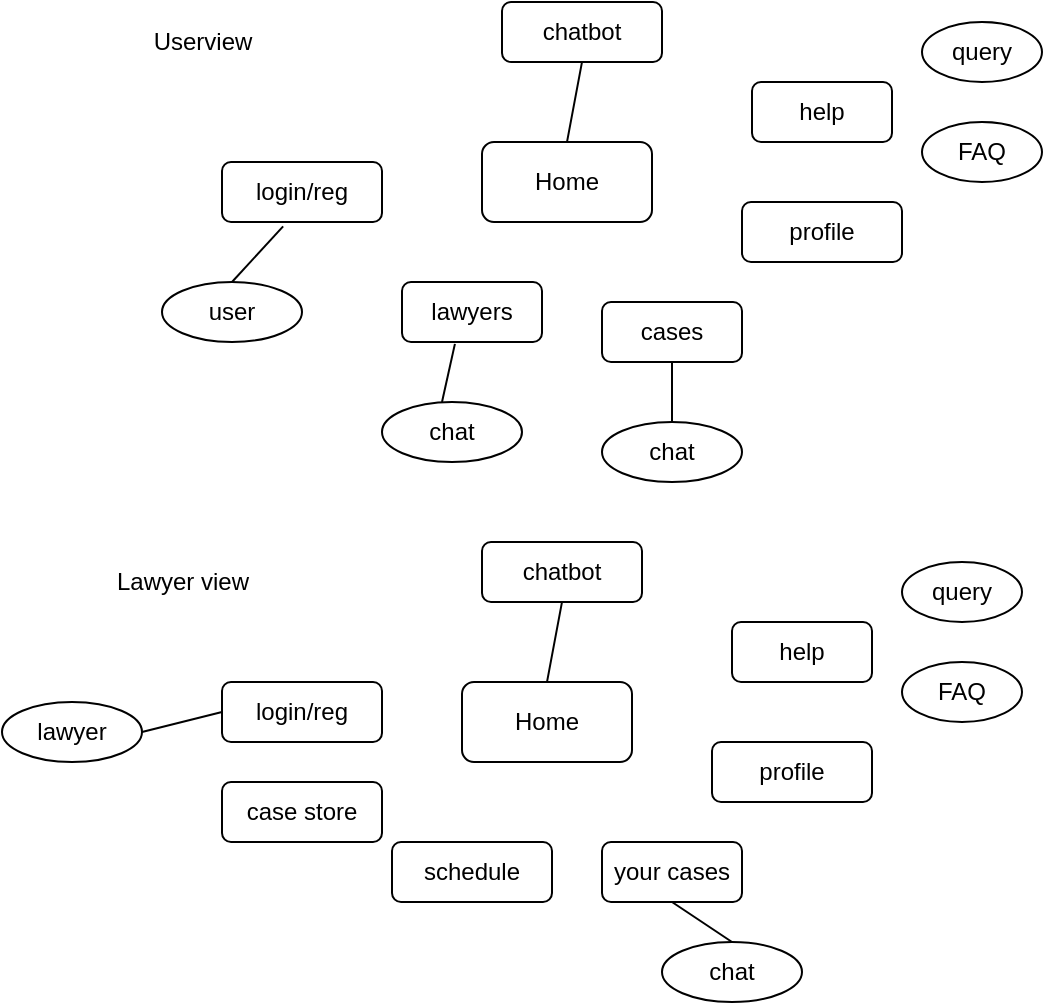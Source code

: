 <mxfile version="21.1.2" type="device">
  <diagram name="Page-1" id="qGWWAAKeuoTi6Dzvk2mj">
    <mxGraphModel dx="827" dy="399" grid="0" gridSize="10" guides="1" tooltips="1" connect="1" arrows="1" fold="1" page="1" pageScale="1" pageWidth="850" pageHeight="1100" math="0" shadow="0">
      <root>
        <mxCell id="0" />
        <mxCell id="1" parent="0" />
        <mxCell id="d6M38LgkElp3Qd3VDLTl-1" value="Home" style="rounded=1;whiteSpace=wrap;html=1;" parent="1" vertex="1">
          <mxGeometry x="300" y="100" width="85" height="40" as="geometry" />
        </mxCell>
        <mxCell id="d6M38LgkElp3Qd3VDLTl-2" value="login/reg" style="rounded=1;whiteSpace=wrap;html=1;" parent="1" vertex="1">
          <mxGeometry x="170" y="110" width="80" height="30" as="geometry" />
        </mxCell>
        <mxCell id="d6M38LgkElp3Qd3VDLTl-3" value="lawyers" style="rounded=1;whiteSpace=wrap;html=1;" parent="1" vertex="1">
          <mxGeometry x="260" y="170" width="70" height="30" as="geometry" />
        </mxCell>
        <mxCell id="d6M38LgkElp3Qd3VDLTl-4" value="chatbot" style="rounded=1;whiteSpace=wrap;html=1;" parent="1" vertex="1">
          <mxGeometry x="310" y="30" width="80" height="30" as="geometry" />
        </mxCell>
        <mxCell id="d6M38LgkElp3Qd3VDLTl-5" value="cases" style="rounded=1;whiteSpace=wrap;html=1;" parent="1" vertex="1">
          <mxGeometry x="360" y="180" width="70" height="30" as="geometry" />
        </mxCell>
        <mxCell id="d6M38LgkElp3Qd3VDLTl-7" value="user" style="ellipse;whiteSpace=wrap;html=1;" parent="1" vertex="1">
          <mxGeometry x="140" y="170" width="70" height="30" as="geometry" />
        </mxCell>
        <mxCell id="d6M38LgkElp3Qd3VDLTl-9" value="" style="endArrow=none;html=1;rounded=0;exitX=0.5;exitY=0;exitDx=0;exitDy=0;entryX=0.382;entryY=1.072;entryDx=0;entryDy=0;entryPerimeter=0;" parent="1" source="d6M38LgkElp3Qd3VDLTl-7" target="d6M38LgkElp3Qd3VDLTl-2" edge="1">
          <mxGeometry width="50" height="50" relative="1" as="geometry">
            <mxPoint x="130" y="146" as="sourcePoint" />
            <mxPoint x="180" y="135" as="targetPoint" />
          </mxGeometry>
        </mxCell>
        <mxCell id="d6M38LgkElp3Qd3VDLTl-10" value="profile" style="rounded=1;whiteSpace=wrap;html=1;" parent="1" vertex="1">
          <mxGeometry x="430" y="130" width="80" height="30" as="geometry" />
        </mxCell>
        <mxCell id="d6M38LgkElp3Qd3VDLTl-11" value="help" style="rounded=1;whiteSpace=wrap;html=1;" parent="1" vertex="1">
          <mxGeometry x="435" y="70" width="70" height="30" as="geometry" />
        </mxCell>
        <mxCell id="d6M38LgkElp3Qd3VDLTl-12" value="query" style="ellipse;whiteSpace=wrap;html=1;" parent="1" vertex="1">
          <mxGeometry x="520" y="40" width="60" height="30" as="geometry" />
        </mxCell>
        <mxCell id="d6M38LgkElp3Qd3VDLTl-14" value="FAQ" style="ellipse;whiteSpace=wrap;html=1;" parent="1" vertex="1">
          <mxGeometry x="520" y="90" width="60" height="30" as="geometry" />
        </mxCell>
        <mxCell id="d6M38LgkElp3Qd3VDLTl-16" value="chat" style="ellipse;whiteSpace=wrap;html=1;" parent="1" vertex="1">
          <mxGeometry x="250" y="230" width="70" height="30" as="geometry" />
        </mxCell>
        <mxCell id="d6M38LgkElp3Qd3VDLTl-17" value="chat" style="ellipse;whiteSpace=wrap;html=1;" parent="1" vertex="1">
          <mxGeometry x="360" y="240" width="70" height="30" as="geometry" />
        </mxCell>
        <mxCell id="d6M38LgkElp3Qd3VDLTl-18" value="" style="endArrow=none;html=1;rounded=0;entryX=0.378;entryY=1.031;entryDx=0;entryDy=0;entryPerimeter=0;" parent="1" target="d6M38LgkElp3Qd3VDLTl-3" edge="1">
          <mxGeometry width="50" height="50" relative="1" as="geometry">
            <mxPoint x="280" y="230" as="sourcePoint" />
            <mxPoint x="330" y="180" as="targetPoint" />
          </mxGeometry>
        </mxCell>
        <mxCell id="d6M38LgkElp3Qd3VDLTl-20" value="" style="endArrow=none;html=1;rounded=0;entryX=0.5;entryY=1;entryDx=0;entryDy=0;exitX=0.5;exitY=0;exitDx=0;exitDy=0;" parent="1" source="d6M38LgkElp3Qd3VDLTl-17" target="d6M38LgkElp3Qd3VDLTl-5" edge="1">
          <mxGeometry width="50" height="50" relative="1" as="geometry">
            <mxPoint x="290" y="240" as="sourcePoint" />
            <mxPoint x="296" y="211" as="targetPoint" />
          </mxGeometry>
        </mxCell>
        <mxCell id="d6M38LgkElp3Qd3VDLTl-21" value="" style="endArrow=none;html=1;rounded=0;exitX=0.5;exitY=1;exitDx=0;exitDy=0;entryX=0.5;entryY=0;entryDx=0;entryDy=0;" parent="1" source="d6M38LgkElp3Qd3VDLTl-4" target="d6M38LgkElp3Qd3VDLTl-1" edge="1">
          <mxGeometry width="50" height="50" relative="1" as="geometry">
            <mxPoint x="400" y="170" as="sourcePoint" />
            <mxPoint x="450" y="120" as="targetPoint" />
          </mxGeometry>
        </mxCell>
        <mxCell id="d6M38LgkElp3Qd3VDLTl-24" value="Userview" style="text;html=1;align=center;verticalAlign=middle;resizable=0;points=[];autosize=1;strokeColor=none;fillColor=none;" parent="1" vertex="1">
          <mxGeometry x="125" y="35" width="70" height="30" as="geometry" />
        </mxCell>
        <mxCell id="d6M38LgkElp3Qd3VDLTl-25" value="Home" style="rounded=1;whiteSpace=wrap;html=1;" parent="1" vertex="1">
          <mxGeometry x="290" y="370" width="85" height="40" as="geometry" />
        </mxCell>
        <mxCell id="d6M38LgkElp3Qd3VDLTl-26" value="login/reg" style="rounded=1;whiteSpace=wrap;html=1;" parent="1" vertex="1">
          <mxGeometry x="170" y="370" width="80" height="30" as="geometry" />
        </mxCell>
        <mxCell id="d6M38LgkElp3Qd3VDLTl-28" value="chatbot" style="rounded=1;whiteSpace=wrap;html=1;" parent="1" vertex="1">
          <mxGeometry x="300" y="300" width="80" height="30" as="geometry" />
        </mxCell>
        <mxCell id="d6M38LgkElp3Qd3VDLTl-29" value="your cases" style="rounded=1;whiteSpace=wrap;html=1;" parent="1" vertex="1">
          <mxGeometry x="360" y="450" width="70" height="30" as="geometry" />
        </mxCell>
        <mxCell id="d6M38LgkElp3Qd3VDLTl-30" value="lawyer" style="ellipse;whiteSpace=wrap;html=1;" parent="1" vertex="1">
          <mxGeometry x="60" y="380" width="70" height="30" as="geometry" />
        </mxCell>
        <mxCell id="d6M38LgkElp3Qd3VDLTl-31" value="" style="endArrow=none;html=1;rounded=0;exitX=1;exitY=0.5;exitDx=0;exitDy=0;entryX=0;entryY=0.5;entryDx=0;entryDy=0;" parent="1" source="d6M38LgkElp3Qd3VDLTl-30" target="d6M38LgkElp3Qd3VDLTl-26" edge="1">
          <mxGeometry width="50" height="50" relative="1" as="geometry">
            <mxPoint x="120" y="416" as="sourcePoint" />
            <mxPoint x="170" y="405" as="targetPoint" />
          </mxGeometry>
        </mxCell>
        <mxCell id="d6M38LgkElp3Qd3VDLTl-32" value="profile" style="rounded=1;whiteSpace=wrap;html=1;" parent="1" vertex="1">
          <mxGeometry x="415" y="400" width="80" height="30" as="geometry" />
        </mxCell>
        <mxCell id="d6M38LgkElp3Qd3VDLTl-33" value="help" style="rounded=1;whiteSpace=wrap;html=1;" parent="1" vertex="1">
          <mxGeometry x="425" y="340" width="70" height="30" as="geometry" />
        </mxCell>
        <mxCell id="d6M38LgkElp3Qd3VDLTl-34" value="query" style="ellipse;whiteSpace=wrap;html=1;" parent="1" vertex="1">
          <mxGeometry x="510" y="310" width="60" height="30" as="geometry" />
        </mxCell>
        <mxCell id="d6M38LgkElp3Qd3VDLTl-35" value="FAQ" style="ellipse;whiteSpace=wrap;html=1;" parent="1" vertex="1">
          <mxGeometry x="510" y="360" width="60" height="30" as="geometry" />
        </mxCell>
        <mxCell id="d6M38LgkElp3Qd3VDLTl-37" value="chat" style="ellipse;whiteSpace=wrap;html=1;" parent="1" vertex="1">
          <mxGeometry x="390" y="500" width="70" height="30" as="geometry" />
        </mxCell>
        <mxCell id="d6M38LgkElp3Qd3VDLTl-39" value="" style="endArrow=none;html=1;rounded=0;entryX=0.5;entryY=1;entryDx=0;entryDy=0;exitX=0.5;exitY=0;exitDx=0;exitDy=0;" parent="1" source="d6M38LgkElp3Qd3VDLTl-37" target="d6M38LgkElp3Qd3VDLTl-29" edge="1">
          <mxGeometry width="50" height="50" relative="1" as="geometry">
            <mxPoint x="280" y="510" as="sourcePoint" />
            <mxPoint x="286" y="481" as="targetPoint" />
          </mxGeometry>
        </mxCell>
        <mxCell id="d6M38LgkElp3Qd3VDLTl-40" value="" style="endArrow=none;html=1;rounded=0;exitX=0.5;exitY=1;exitDx=0;exitDy=0;entryX=0.5;entryY=0;entryDx=0;entryDy=0;" parent="1" source="d6M38LgkElp3Qd3VDLTl-28" target="d6M38LgkElp3Qd3VDLTl-25" edge="1">
          <mxGeometry width="50" height="50" relative="1" as="geometry">
            <mxPoint x="390" y="440" as="sourcePoint" />
            <mxPoint x="440" y="390" as="targetPoint" />
          </mxGeometry>
        </mxCell>
        <mxCell id="d6M38LgkElp3Qd3VDLTl-41" value="Lawyer view" style="text;html=1;align=center;verticalAlign=middle;resizable=0;points=[];autosize=1;strokeColor=none;fillColor=none;" parent="1" vertex="1">
          <mxGeometry x="105" y="305" width="90" height="30" as="geometry" />
        </mxCell>
        <mxCell id="d6M38LgkElp3Qd3VDLTl-42" value="schedule" style="rounded=1;whiteSpace=wrap;html=1;" parent="1" vertex="1">
          <mxGeometry x="255" y="450" width="80" height="30" as="geometry" />
        </mxCell>
        <mxCell id="d6M38LgkElp3Qd3VDLTl-47" value="case store" style="rounded=1;whiteSpace=wrap;html=1;" parent="1" vertex="1">
          <mxGeometry x="170" y="420" width="80" height="30" as="geometry" />
        </mxCell>
      </root>
    </mxGraphModel>
  </diagram>
</mxfile>
